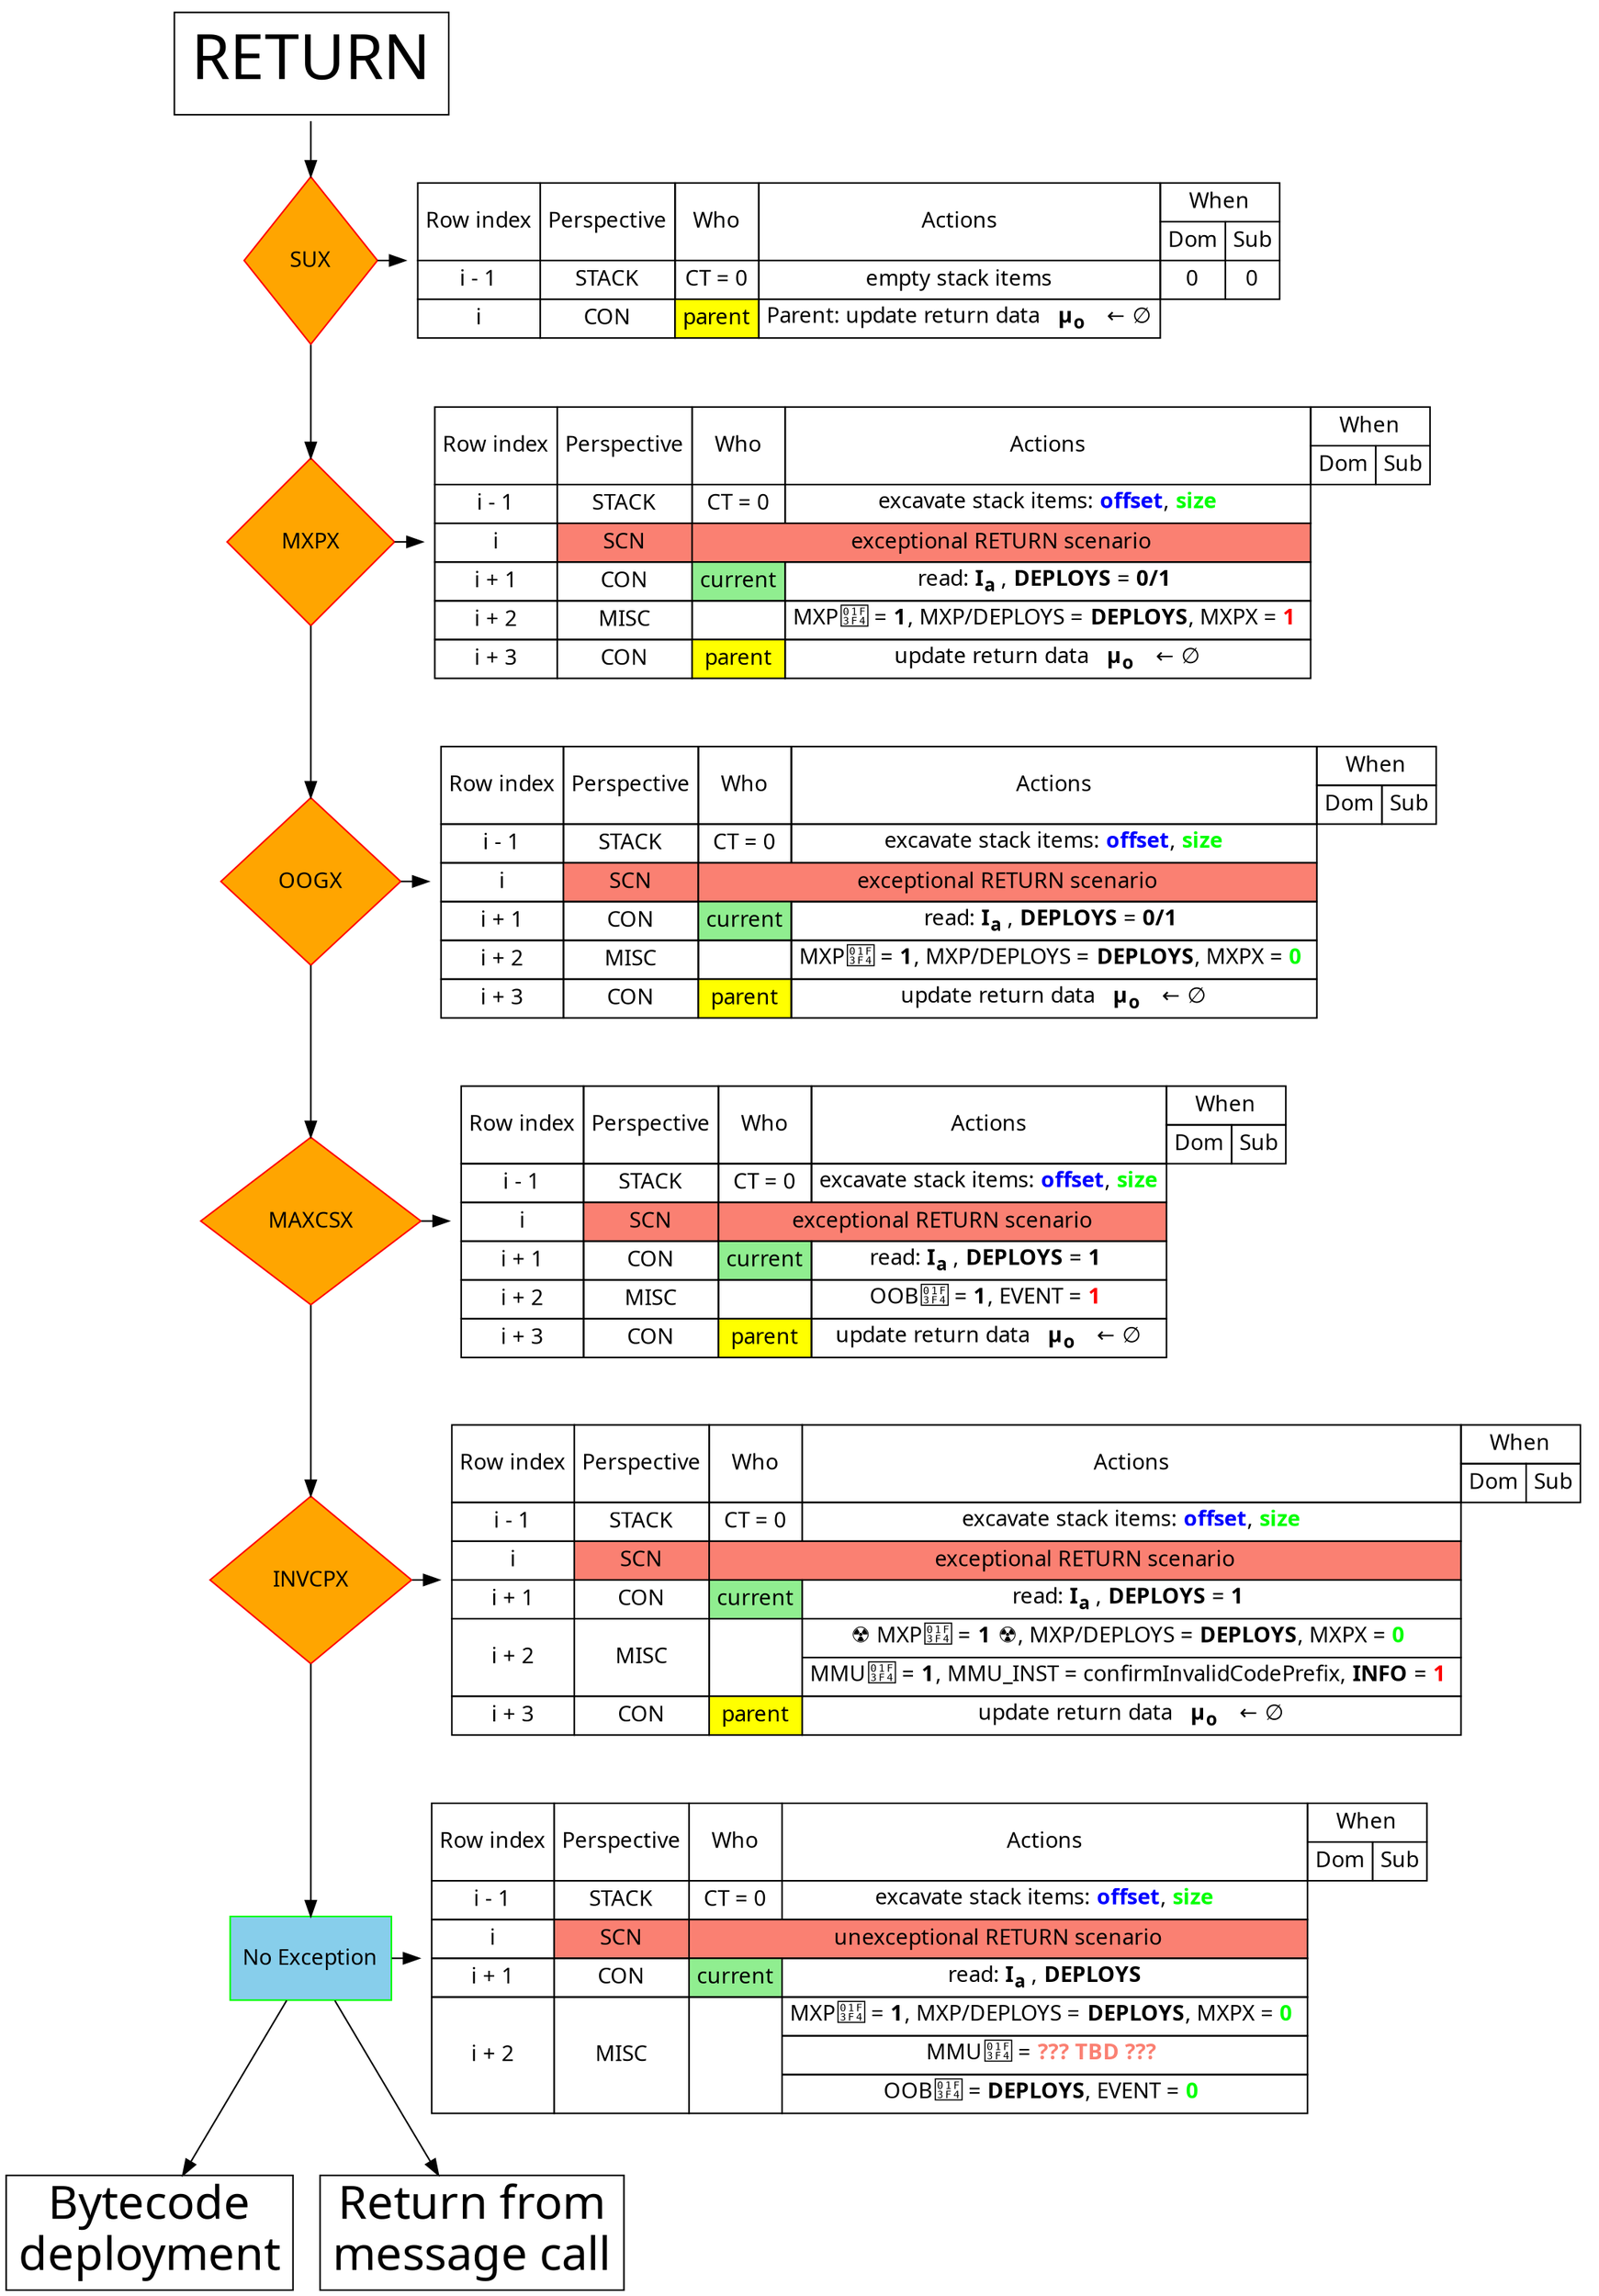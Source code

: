 # http://www.graphviz.org/content/cluster

digraph G {

  node [fontname = "Handlee"];
  node [shape=plaintext];
  edge [fontname = "Handlee"];

  inst [label=<
    <TABLE BGCOLOR="WHITE" BORDER="0" CELLBORDER="1" CELLSPACING="0" CELLPADDING="10">
    <TR>
    <TD><FONT POINT-SIZE="40">RETURN</FONT></TD>
    </TR>
    </TABLE>>];
  sux [
    label = "\nSUX\n ";
  shape = diamond;
  style = filled;
  fillcolor = "ORANGE";
  color = "RED";
  ];
  mxpx [
    label = "\nMXPX\n ";
  shape = diamond;
  style = filled;
  fillcolor = "ORANGE";
  color = "RED";
  ];
  oogx [
  label = "\nOOGX\n ";
  shape = diamond;
  style = filled;
  fillcolor = "ORANGE";
  color = "RED";
  ];
  maxcsx [
  label = "\nMAXCSX\n ";
  shape = diamond;
  style = filled;
  fillcolor = "ORANGE";
  color = "RED";
  ];
  invcpx [
  label = "\nINVCPX\n ";
  shape = diamond;
  style = filled;
  fillcolor = "ORANGE";
  color = "RED";
  ];
  unexceptional [
  label = "\nNo Exception\n ";
  shape = rect;
  style = filled;
  fillcolor = "skyblue";
  color = "green";
  ];
  deployment [
    label = "Bytecode\ndeployment";
    fontsize = 30;
    shape = rect;
  ];
  message_call [
    label = "Return from\nmessage call";
    fontsize = 30;
    shape = rect;
  ];

  {
    rank=same;
    sux; sux_rows;
  }
  {
    rank=same;
    mxpx; mxpx_rows;
  }
  {
    rank=same;
    oogx; oogx_rows;
  }
  {
    rank=same;
    maxcsx; maxcsx_rows;
  }
  {
    rank=same;
    invcpx; invcpx_rows;
  }
  {
    rank=same;
    unexceptional; unexceptional_rows;
  }

  inst                   -> sux                   ;
  sux                    -> sux_rows              ;
  sux                    -> mxpx                  ;
  mxpx                   -> mxpx_rows             ;
  mxpx                   -> oogx                  ;
  oogx                   -> oogx_rows             ;
  oogx                   -> maxcsx                ;
  maxcsx                 -> maxcsx_rows           ;
  maxcsx                 -> invcpx                ;
  invcpx                 -> invcpx_rows           ;
  invcpx                 -> unexceptional         ;
  unexceptional          -> unexceptional_rows    ;
  unexceptional          -> message_call          ;
  unexceptional          -> deployment            ;

sux_rows [label=<
<TABLE BORDER="0" CELLBORDER="1" CELLSPACING="0" CELLPADDING="4">
  <TR>
    <TD ROWSPAN="2">Row index</TD>
    <TD ROWSPAN="2">Perspective</TD>
    <TD ROWSPAN="2">Who</TD>
    <TD ROWSPAN="2" COLSPAN="1">Actions</TD>
    <TD ROWSPAN="1" COLSPAN="2">When</TD>
  </TR>
  <TR>
    <TD ROWSPAN="1" COLSPAN="1">Dom</TD>
    <TD ROWSPAN="1" COLSPAN="1">Sub</TD>
  </TR>
  <TR>
    <TD>i - 1</TD>
    <TD>STACK</TD>
    <TD>CT = 0</TD>
    <TD>empty stack items</TD>
    <TD>0</TD><TD>0</TD>
  </TR>
  <TR>
    <TD>i</TD>
    <TD>CON</TD>
    <TD BGCOLOR="YELLOW">parent</TD>
    <TD COLSPAN="1">Parent: update return data &nbsp; <B>μ<sub>o</sub></B> &shy;&nbsp; ← ∅</TD>
  </TR>
</TABLE>>];

mxpx_rows [label=<
<TABLE BORDER="0" CELLBORDER="1" CELLSPACING="0" CELLPADDING="4">
  <TR>
    <TD ROWSPAN="2">Row index</TD>
    <TD ROWSPAN="2">Perspective</TD>
    <TD ROWSPAN="2">Who</TD>
    <TD ROWSPAN="2" COLSPAN="1">Actions</TD>
    <TD ROWSPAN="1" COLSPAN="2">When</TD>
  </TR>
  <TR>
    <TD ROWSPAN="1" COLSPAN="1">Dom</TD>
    <TD ROWSPAN="1" COLSPAN="1">Sub</TD>
  </TR>
  <TR>
    <TD>i - 1</TD>
    <TD>STACK</TD>
    <TD>CT = 0</TD>
    <TD>excavate stack items: <FONT COLOR="BLUE"><B>offset</B></FONT>, <FONT COLOR="GREEN"><B>size</B></FONT></TD>
  </TR>
  <TR>
    <TD COLSPAN="1">i</TD>
    <TD BGCOLOR="salmon" COLSPAN="1">SCN</TD>
    <TD BGCOLOR="salmon" COLSPAN="2">exceptional RETURN scenario</TD>
  </TR>
  <TR>
    <TD>i + 1</TD>
    <TD>CON</TD>
    <TD BGCOLOR="LIGHTGREEN">current</TD>
    <TD>read: <B>I<sub>a</sub></B> , <B>DEPLOYS</B> = <B>0/1</B> </TD>
  </TR>
  <TR>
    <TD>i + 2</TD>
    <TD>MISC</TD>
    <TD></TD>
    <TD>MXP🏴 = <B>1</B>, MXP/DEPLOYS = <B>DEPLOYS</B>, MXPX = <B><FONT COLOR="RED">1</FONT></B> </TD>
  </TR>
  <TR>
    <TD>i + 3</TD>
    <TD>CON</TD>
    <TD BGCOLOR="YELLOW">parent</TD>
    <TD>update return data &nbsp; <B>μ<sub>o</sub></B> &shy;&nbsp; ← ∅</TD>
  </TR>
</TABLE>>];

oogx_rows [label=<
<TABLE BORDER="0" CELLBORDER="1" CELLSPACING="0" CELLPADDING="4">
  <TR>
    <TD ROWSPAN="2">Row index</TD>
    <TD ROWSPAN="2">Perspective</TD>
    <TD ROWSPAN="2">Who</TD>
    <TD ROWSPAN="2" COLSPAN="1">Actions</TD>
    <TD ROWSPAN="1" COLSPAN="2">When</TD>
  </TR>
  <TR>
    <TD ROWSPAN="1" COLSPAN="1">Dom</TD>
    <TD ROWSPAN="1" COLSPAN="1">Sub</TD>
  </TR>
  <TR>
    <TD>i - 1</TD>
    <TD>STACK</TD>
    <TD>CT = 0</TD>
    <TD>excavate stack items: <FONT COLOR="BLUE"><B>offset</B></FONT>, <FONT COLOR="GREEN"><B>size</B></FONT></TD>
  </TR>
  <TR>
    <TD COLSPAN="1">i</TD>
    <TD BGCOLOR="salmon" COLSPAN="1">SCN</TD>
    <TD BGCOLOR="salmon" COLSPAN="2">exceptional RETURN scenario</TD>
  </TR>
  <TR>
    <TD>i + 1</TD>
    <TD>CON</TD>
    <TD BGCOLOR="LIGHTGREEN">current</TD>
    <TD>read: <B>I<sub>a</sub></B> , <B>DEPLOYS</B> = <B>0/1</B> </TD>
  </TR>
  <TR>
    <TD>i + 2</TD>
    <TD>MISC</TD>
    <TD></TD>
    <TD>MXP🏴 = <B>1</B>, MXP/DEPLOYS = <B>DEPLOYS</B>, MXPX = <B><FONT COLOR="GREEN">0</FONT></B> </TD>
  </TR>
  <TR>
    <TD>i + 3</TD>
    <TD>CON</TD>
    <TD BGCOLOR="YELLOW">parent</TD>
    <TD>update return data &nbsp; <B>μ<sub>o</sub></B> &shy;&nbsp; ← ∅</TD>
  </TR>
</TABLE>>];

maxcsx_rows [label=<
<TABLE BORDER="0" CELLBORDER="1" CELLSPACING="0" CELLPADDING="4">
  <TR>
    <TD ROWSPAN="2">Row index</TD>
    <TD ROWSPAN="2">Perspective</TD>
    <TD ROWSPAN="2">Who</TD>
    <TD ROWSPAN="2" COLSPAN="1">Actions</TD>
    <TD ROWSPAN="1" COLSPAN="2">When</TD>
  </TR>
  <TR>
    <TD ROWSPAN="1" COLSPAN="1">Dom</TD>
    <TD ROWSPAN="1" COLSPAN="1">Sub</TD>
  </TR>
  <TR>
    <TD>i - 1</TD>
    <TD>STACK</TD>
    <TD>CT = 0</TD>
    <TD>excavate stack items: <FONT COLOR="BLUE"><B>offset</B></FONT>, <FONT COLOR="GREEN"><B>size</B></FONT></TD>
  </TR>
  <TR>
    <TD COLSPAN="1">i</TD>
    <TD BGCOLOR="SALMON" COLSPAN="1">SCN</TD>
    <TD BGCOLOR="SALMON" COLSPAN="2">exceptional RETURN scenario</TD>
  </TR>
  <TR>
    <TD>i + 1</TD>
    <TD>CON</TD>
    <TD BGCOLOR="LIGHTGREEN">current</TD>
    <TD>read: <B>I<sub>a</sub></B> , <B>DEPLOYS</B> = <B>1</B> </TD>
  </TR>
  <TR>
    <TD>i + 2</TD>
    <TD>MISC</TD>
    <TD></TD>
    <TD>OOB🏴 = <B>1</B>, EVENT = <FONT COLOR="RED"><B>1</B></FONT> </TD>
  </TR>
  <TR>
    <TD>i + 3</TD>
    <TD>CON</TD>
    <TD BGCOLOR="YELLOW">parent</TD>
    <TD>update return data &nbsp; <B>μ<sub>o</sub></B> &shy;&nbsp; ← ∅</TD>
  </TR>
</TABLE>>];

invcpx_rows [label=<
<TABLE BORDER="0" CELLBORDER="1" CELLSPACING="0" CELLPADDING="4">
  <TR>
    <TD ROWSPAN="2">Row index</TD>
    <TD ROWSPAN="2">Perspective</TD>
    <TD ROWSPAN="2">Who</TD>
    <TD ROWSPAN="2" COLSPAN="1">Actions</TD>
    <TD ROWSPAN="1" COLSPAN="2">When</TD>
  </TR>
  <TR>
    <TD ROWSPAN="1" COLSPAN="1">Dom</TD>
    <TD ROWSPAN="1" COLSPAN="1">Sub</TD>
  </TR>
  <TR>
    <TD>i - 1</TD>
    <TD>STACK</TD>
    <TD>CT = 0</TD>
    <TD>excavate stack items: <FONT COLOR="BLUE"><B>offset</B></FONT>, <FONT COLOR="GREEN"><B>size</B></FONT></TD>
  </TR>
  <TR>
    <TD COLSPAN="1">i</TD>
    <TD BGCOLOR="salmon" COLSPAN="1">SCN</TD>
    <TD BGCOLOR="salmon" COLSPAN="2">exceptional RETURN scenario</TD>
  </TR>
  <TR>
    <TD>i + 1</TD>
    <TD>CON</TD>
    <TD BGCOLOR="LIGHTGREEN">current</TD>
    <TD>read: <B>I<sub>a</sub></B> , <B>DEPLOYS</B> = <B>1</B> </TD>
  </TR>
  <TR>
    <TD ROWSPAN="2">i + 2</TD>
    <TD ROWSPAN="2">MISC</TD>
    <TD ROWSPAN="2"></TD>
    <TD ROWSPAN="1">☢️ MXP🏴 = <B>1</B> ☢️, MXP/DEPLOYS = <B>DEPLOYS</B>, MXPX = <B><FONT COLOR="GREEN">0</FONT></B> </TD>
  </TR>
  <TR>
    <TD ROWSPAN="1">MMU🏴 = <B>1</B>, MMU_INST = confirmInvalidCodePrefix, <B>INFO</B> = <FONT COLOR="RED"><B>1</B></FONT> </TD>
  </TR>
  <TR>
    <TD>i + 3</TD>
    <TD>CON</TD>
    <TD BGCOLOR="YELLOW">parent</TD>
    <TD>update return data &nbsp; <B>μ<sub>o</sub></B> &shy;&nbsp; ← ∅</TD>
  </TR>
</TABLE>>];

unexceptional_rows [label=<
<TABLE BORDER="0" CELLBORDER="1" CELLSPACING="0" CELLPADDING="4">
  <TR>
    <TD ROWSPAN="2">Row index</TD>
    <TD ROWSPAN="2">Perspective</TD>
    <TD ROWSPAN="2">Who</TD>
    <TD ROWSPAN="2" COLSPAN="1">Actions</TD>
    <TD ROWSPAN="1" COLSPAN="2">When</TD>
  </TR>
  <TR>
    <TD ROWSPAN="1" COLSPAN="1">Dom</TD>
    <TD ROWSPAN="1" COLSPAN="1">Sub</TD>
  </TR>
  <TR>
    <TD>i - 1</TD>
    <TD>STACK</TD>
    <TD>CT = 0</TD>
    <TD>excavate stack items: <FONT COLOR="BLUE"><B>offset</B></FONT>, <FONT COLOR="GREEN"><B>size</B></FONT></TD>
  </TR>
  <TR>
    <TD COLSPAN="1">i</TD>
    <TD BGCOLOR="salmon" COLSPAN="1">SCN</TD>
    <TD BGCOLOR="salmon" COLSPAN="2">unexceptional RETURN scenario</TD>
  </TR>
  <TR>
    <TD>i + 1</TD>
    <TD>CON</TD>
    <TD BGCOLOR="LIGHTGREEN">current</TD>
    <TD>read: <B>I<sub>a</sub></B> , <B>DEPLOYS</B></TD>
  </TR>
  <TR>
    <TD ROWSPAN="3">i + 2</TD>
    <TD ROWSPAN="3">MISC</TD>
    <TD ROWSPAN="3"></TD>
    <TD ROWSPAN="1">MXP🏴 = <B>1</B>, MXP/DEPLOYS = <B>DEPLOYS</B>, MXPX = <B><FONT COLOR="GREEN">0</FONT></B> </TD>
  </TR>
  <TR>
    <TD ROWSPAN="1">MMU🏴 = <B><FONT COLOR="SALMON">??? TBD ???</FONT></B> </TD>
  </TR>
  <TR>
    <TD ROWSPAN="1">OOB🏴 = <B>DEPLOYS</B>, EVENT = <B><FONT COLOR="GREEN">0</FONT></B> </TD>
  </TR>
</TABLE>>];
}

